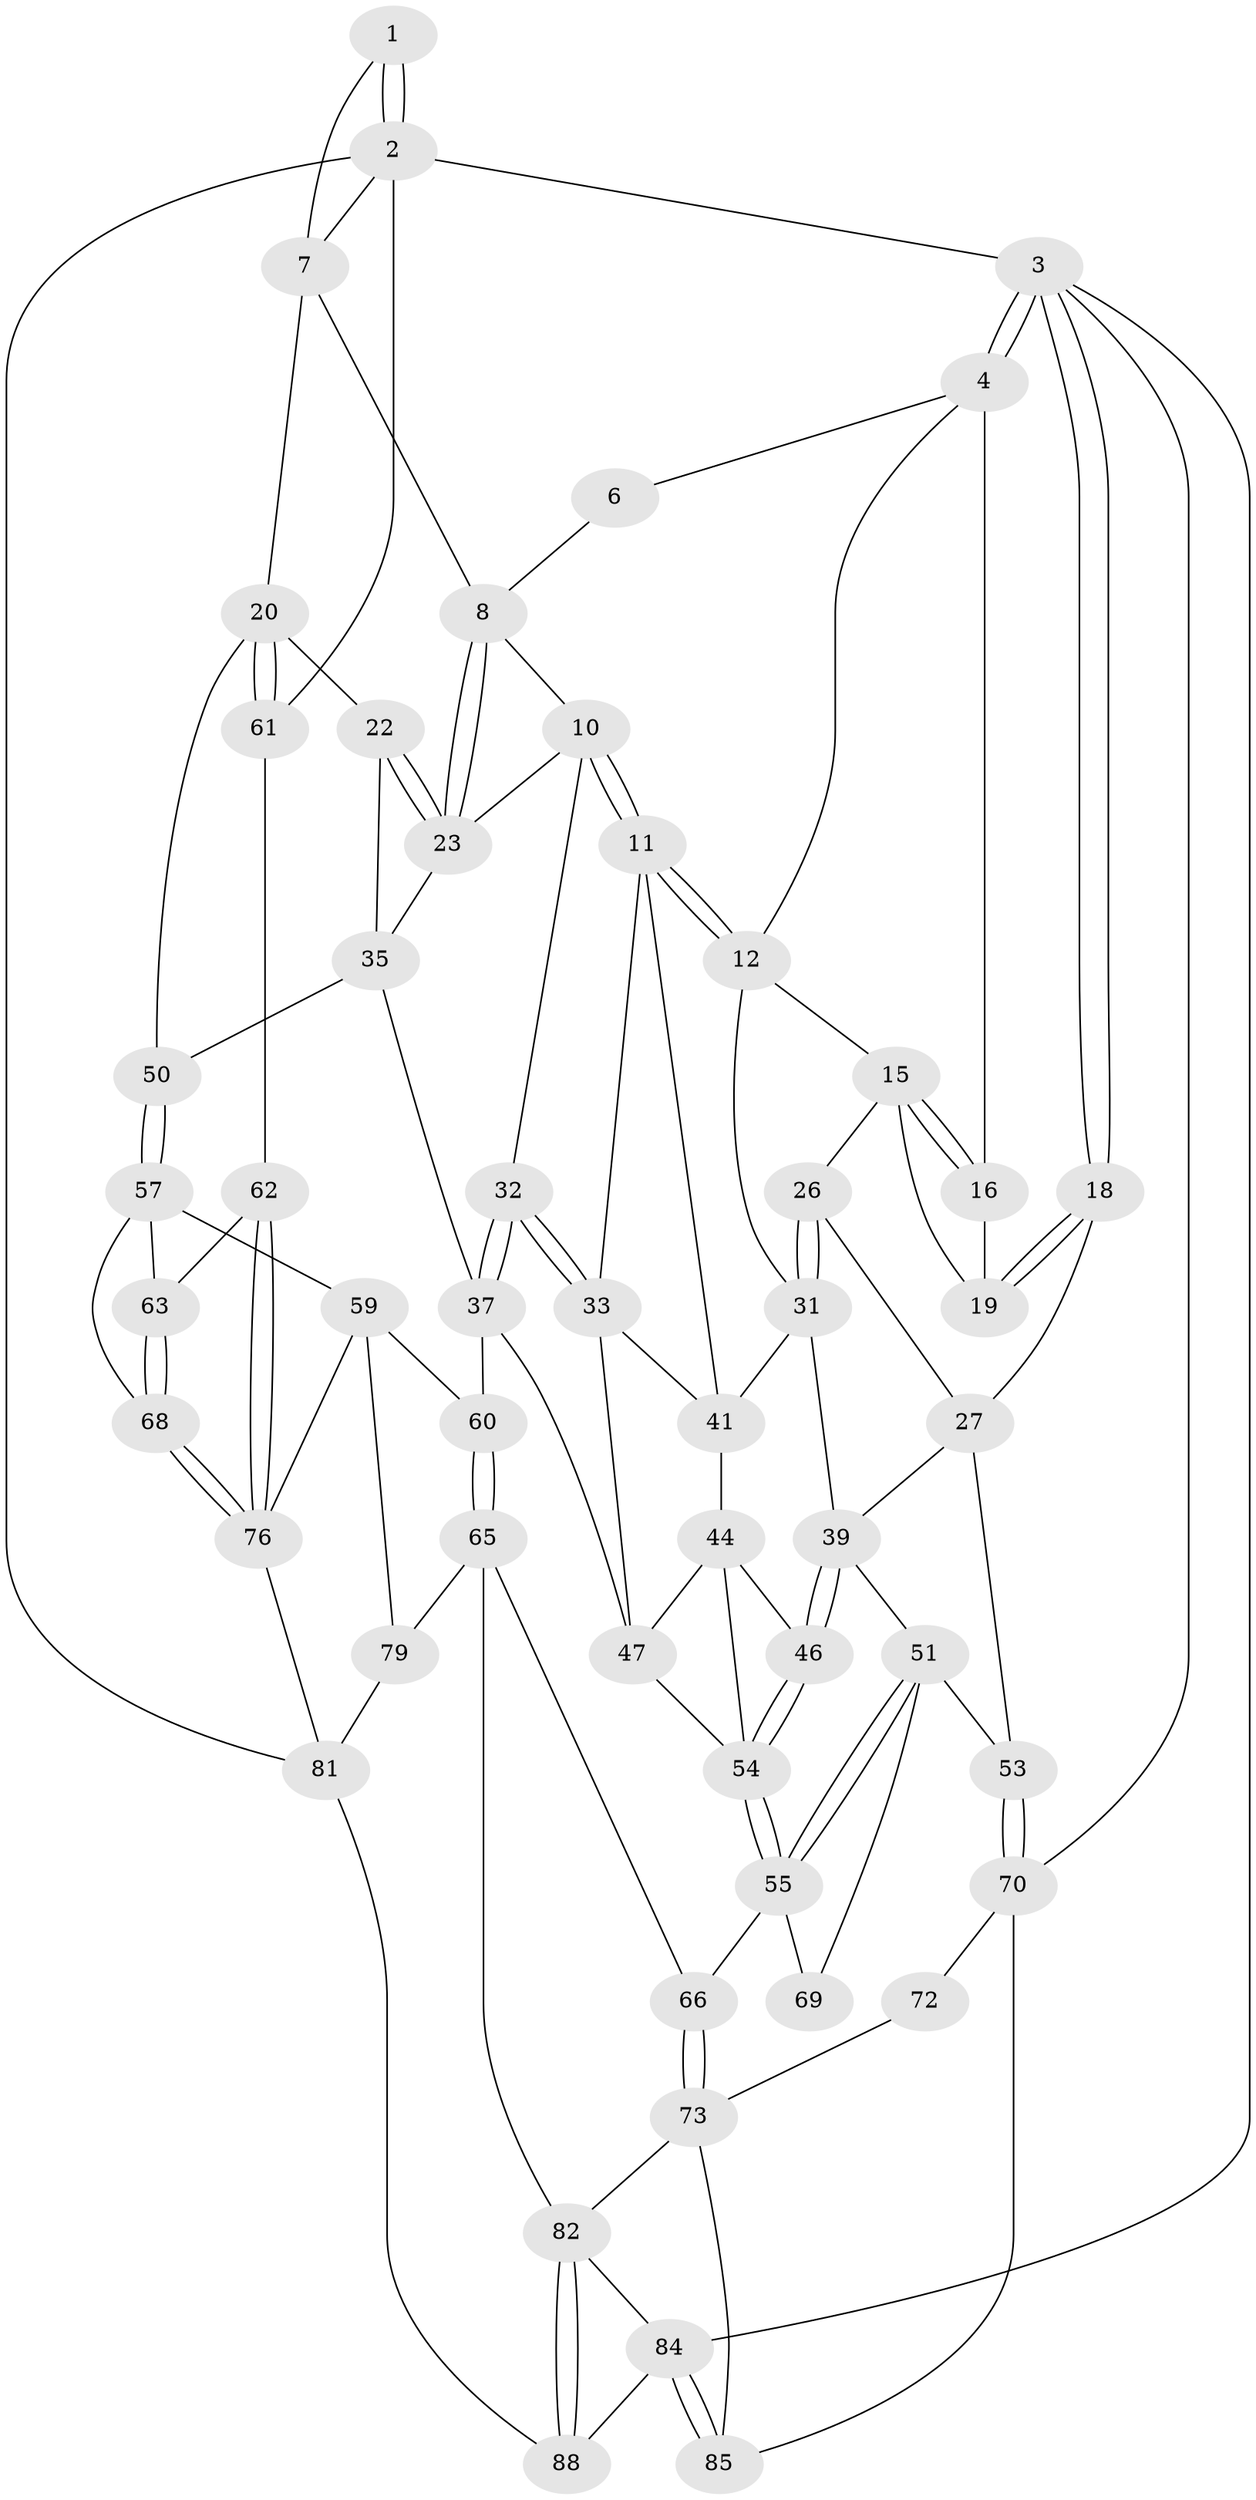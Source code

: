 // Generated by graph-tools (version 1.1) at 2025/24/03/03/25 07:24:40]
// undirected, 54 vertices, 122 edges
graph export_dot {
graph [start="1"]
  node [color=gray90,style=filled];
  1 [pos="+0.9361208922366712+0"];
  2 [pos="+1+0",super="+64"];
  3 [pos="+0+0",super="+75"];
  4 [pos="+0.20433812549352495+0",super="+5"];
  6 [pos="+0.6210661263432052+0"];
  7 [pos="+0.8622379509770548+0.006332307383522123",super="+14"];
  8 [pos="+0.8119680931355734+0.11757668245966191",super="+9"];
  10 [pos="+0.5986342209871648+0.20786629246548283",super="+30"];
  11 [pos="+0.5739046453607537+0.21948329364016406",super="+34"];
  12 [pos="+0.455374153402498+0.20480732115018532",super="+13"];
  15 [pos="+0.17846564810599153+0.13782050779616944",super="+25"];
  16 [pos="+0.17498677887441969+0.12006578497533808",super="+17"];
  18 [pos="+0+0.2033858127075322"];
  19 [pos="+0+0.17983078216674955",super="+24"];
  20 [pos="+1+0.3452311946447587",super="+21"];
  22 [pos="+1+0.31501993343118"];
  23 [pos="+0.9123046053335898+0.25584512409510857",super="+29"];
  26 [pos="+0.17892056984881222+0.2521251723715077"];
  27 [pos="+0.16696883777916322+0.28017292483279044",super="+28"];
  31 [pos="+0.404832922987808+0.2557486510309197",super="+38"];
  32 [pos="+0.6666496757407455+0.44975079598004075"];
  33 [pos="+0.6371249917105093+0.40036576002293556",super="+43"];
  35 [pos="+0.7704259768668772+0.3855084074347858",super="+36"];
  37 [pos="+0.6830187793185356+0.5017550560147811",super="+48"];
  39 [pos="+0.27056542046851695+0.4312365798384923",super="+40"];
  41 [pos="+0.5319129096851697+0.404355677423266",super="+42"];
  44 [pos="+0.42810650478040196+0.42548788843910695",super="+45"];
  46 [pos="+0.2723506923112424+0.4331216682157456"];
  47 [pos="+0.5398074643118045+0.4788515168108074",super="+49"];
  50 [pos="+0.8070636529168793+0.5134027726375125"];
  51 [pos="+0.17362901199702174+0.4839557396294496",super="+52"];
  53 [pos="+0+0.5154535526729243"];
  54 [pos="+0.3154870403577816+0.6463577945113036",super="+56"];
  55 [pos="+0.29787650819992617+0.6862209744469416",super="+67"];
  57 [pos="+0.8122274829714443+0.5332849039065478",super="+58"];
  59 [pos="+0.6093034979165434+0.6806251230068323",super="+78"];
  60 [pos="+0.5860653585662098+0.6469429446352073"];
  61 [pos="+1+0.6348162174105247"];
  62 [pos="+0.9222990854530132+0.6512681326098216"];
  63 [pos="+0.8610270771321586+0.6250748970543308"];
  65 [pos="+0.33305953975228214+0.7477539178982017",super="+80"];
  66 [pos="+0.31106923017452587+0.7425024906975465"];
  68 [pos="+0.76448418657975+0.7257611467251304"];
  69 [pos="+0.12281989151042201+0.640435654298646"];
  70 [pos="+0+0.8627654573595459",super="+71"];
  72 [pos="+0.11647810699986444+0.6820679580641738"];
  73 [pos="+0.2609639841821792+0.8068838996279607",super="+74"];
  76 [pos="+0.8368811011575255+0.8706953861898241",super="+77"];
  79 [pos="+0.558865432342873+0.8923232227940421"];
  81 [pos="+1+1",super="+87"];
  82 [pos="+0.3714834862145983+1",super="+83"];
  84 [pos="+0.2243300266940102+1",super="+86"];
  85 [pos="+0.12109748365458654+0.8634443709006385"];
  88 [pos="+0.3257065677819991+1"];
  1 -- 2;
  1 -- 2;
  1 -- 7;
  2 -- 3 [weight=2];
  2 -- 7;
  2 -- 81;
  2 -- 61;
  3 -- 4;
  3 -- 4;
  3 -- 18;
  3 -- 18;
  3 -- 84;
  3 -- 70;
  4 -- 16;
  4 -- 12;
  4 -- 6;
  6 -- 8;
  7 -- 8;
  7 -- 20;
  8 -- 23;
  8 -- 23;
  8 -- 10;
  10 -- 11;
  10 -- 11;
  10 -- 32;
  10 -- 23;
  11 -- 12;
  11 -- 12;
  11 -- 33;
  11 -- 41;
  12 -- 31;
  12 -- 15;
  15 -- 16;
  15 -- 16;
  15 -- 26;
  15 -- 19;
  16 -- 19 [weight=2];
  18 -- 19;
  18 -- 19;
  18 -- 27;
  20 -- 61;
  20 -- 61;
  20 -- 50;
  20 -- 22;
  22 -- 23;
  22 -- 23;
  22 -- 35;
  23 -- 35;
  26 -- 27;
  26 -- 31;
  26 -- 31;
  27 -- 53;
  27 -- 39;
  31 -- 41;
  31 -- 39;
  32 -- 33;
  32 -- 33;
  32 -- 37;
  32 -- 37;
  33 -- 47;
  33 -- 41;
  35 -- 50;
  35 -- 37;
  37 -- 60;
  37 -- 47;
  39 -- 46;
  39 -- 46;
  39 -- 51;
  41 -- 44;
  44 -- 47;
  44 -- 46;
  44 -- 54;
  46 -- 54;
  46 -- 54;
  47 -- 54;
  50 -- 57;
  50 -- 57;
  51 -- 55;
  51 -- 55;
  51 -- 53;
  51 -- 69;
  53 -- 70;
  53 -- 70;
  54 -- 55;
  54 -- 55;
  55 -- 66;
  55 -- 69;
  57 -- 63;
  57 -- 59;
  57 -- 68;
  59 -- 60;
  59 -- 76;
  59 -- 79;
  60 -- 65;
  60 -- 65;
  61 -- 62;
  62 -- 63;
  62 -- 76;
  62 -- 76;
  63 -- 68;
  63 -- 68;
  65 -- 66;
  65 -- 82;
  65 -- 79;
  66 -- 73;
  66 -- 73;
  68 -- 76;
  68 -- 76;
  70 -- 72;
  70 -- 85;
  72 -- 73;
  73 -- 82;
  73 -- 85;
  76 -- 81;
  79 -- 81;
  81 -- 88;
  82 -- 88;
  82 -- 88;
  82 -- 84;
  84 -- 85;
  84 -- 85;
  84 -- 88;
}
